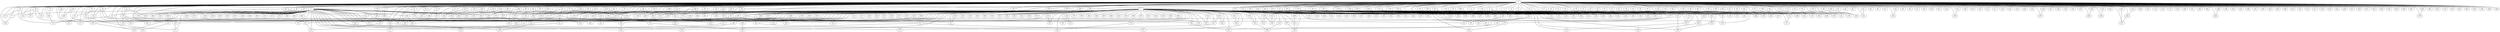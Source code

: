 
graph graphname {
    0 -- 1
0 -- 2
0 -- 3
0 -- 4
0 -- 5
0 -- 6
0 -- 7
0 -- 8
0 -- 9
0 -- 10
0 -- 11
0 -- 12
0 -- 13
0 -- 14
0 -- 15
0 -- 16
0 -- 17
0 -- 18
0 -- 19
0 -- 20
0 -- 21
0 -- 22
0 -- 23
0 -- 24
0 -- 25
0 -- 26
0 -- 27
0 -- 28
0 -- 29
0 -- 30
0 -- 31
0 -- 32
0 -- 33
0 -- 34
0 -- 35
0 -- 36
0 -- 37
0 -- 38
0 -- 39
0 -- 40
0 -- 41
0 -- 42
0 -- 43
0 -- 44
0 -- 45
0 -- 46
0 -- 47
0 -- 48
0 -- 49
0 -- 50
0 -- 51
0 -- 52
0 -- 53
0 -- 54
0 -- 55
0 -- 56
0 -- 57
0 -- 58
0 -- 59
0 -- 60
0 -- 61
0 -- 62
0 -- 63
0 -- 64
0 -- 65
0 -- 66
0 -- 67
0 -- 68
0 -- 69
0 -- 70
0 -- 71
0 -- 72
0 -- 73
0 -- 74
0 -- 75
0 -- 76
0 -- 77
0 -- 78
0 -- 79
0 -- 80
0 -- 81
0 -- 82
0 -- 83
0 -- 84
0 -- 85
0 -- 86
0 -- 87
0 -- 88
0 -- 89
0 -- 90
0 -- 91
0 -- 92
0 -- 93
0 -- 94
0 -- 95
0 -- 96
0 -- 97
0 -- 98
0 -- 99
0 -- 100
0 -- 101
0 -- 102
0 -- 103
0 -- 104
0 -- 105
0 -- 106
0 -- 107
0 -- 108
0 -- 109
0 -- 110
0 -- 111
0 -- 112
0 -- 113
0 -- 114
0 -- 115
0 -- 116
0 -- 117
0 -- 118
0 -- 119
0 -- 120
0 -- 121
0 -- 122
0 -- 123
0 -- 124
0 -- 125
0 -- 126
0 -- 127
0 -- 128
0 -- 129
0 -- 130
0 -- 131
0 -- 132
0 -- 133
0 -- 134
0 -- 135
0 -- 136
0 -- 137
0 -- 138
0 -- 139
0 -- 140
0 -- 141
0 -- 142
0 -- 143
0 -- 144
0 -- 145
0 -- 146
0 -- 147
0 -- 148
0 -- 149
0 -- 150
0 -- 151
0 -- 152
0 -- 153
0 -- 154
0 -- 155
0 -- 156
0 -- 157
0 -- 158
0 -- 159
0 -- 160
0 -- 161
0 -- 162
0 -- 163
0 -- 164
0 -- 165
0 -- 166
0 -- 167
0 -- 168
0 -- 169
0 -- 170
0 -- 171
0 -- 172
0 -- 173
0 -- 174
0 -- 175
0 -- 176
0 -- 177
0 -- 178
0 -- 179
0 -- 180
0 -- 181
0 -- 182
0 -- 183
0 -- 184
0 -- 185
0 -- 186
0 -- 187
0 -- 188
0 -- 189
0 -- 190
0 -- 191
0 -- 192
0 -- 193
0 -- 194
0 -- 195
0 -- 196
0 -- 197
0 -- 198
0 -- 199
0 -- 200
0 -- 201
0 -- 202
0 -- 203
0 -- 204
0 -- 205
0 -- 206
0 -- 207
0 -- 208
0 -- 209
0 -- 210
0 -- 211
0 -- 212
0 -- 213
0 -- 214
0 -- 215
0 -- 216
0 -- 217
0 -- 218
0 -- 219
0 -- 220
0 -- 221
0 -- 222
0 -- 223
0 -- 224
0 -- 225
0 -- 226
0 -- 227
0 -- 228
0 -- 229
0 -- 230
0 -- 231
0 -- 232
0 -- 233
0 -- 234
0 -- 235
0 -- 236
0 -- 237
0 -- 238
0 -- 239
0 -- 240
0 -- 241
0 -- 242
0 -- 243
0 -- 244
0 -- 245
0 -- 246
0 -- 247
0 -- 248
0 -- 249
0 -- 250
0 -- 251
0 -- 252
0 -- 253
0 -- 254
0 -- 255
0 -- 256
0 -- 257
0 -- 258
0 -- 259
0 -- 260
0 -- 261
0 -- 262
0 -- 263
0 -- 264
0 -- 265
0 -- 266
0 -- 267
0 -- 268
0 -- 269
0 -- 270
0 -- 271
0 -- 272
0 -- 273
0 -- 274
0 -- 275
0 -- 276
0 -- 277
0 -- 278
0 -- 279
0 -- 280
0 -- 281
0 -- 282
0 -- 283
0 -- 284
0 -- 285
0 -- 286
0 -- 287
0 -- 288
0 -- 289
1 -- 290
1 -- 291
1 -- 292
1 -- 293
1 -- 294
1 -- 295
1 -- 296
1 -- 297
1 -- 298
1 -- 299
1 -- 300
1 -- 301
1 -- 302
1 -- 303
1 -- 304
1 -- 305
1 -- 306
1 -- 307
1 -- 308
1 -- 309
1 -- 310
1 -- 311
1 -- 312
1 -- 313
1 -- 314
1 -- 315
1 -- 316
1 -- 317
1 -- 318
1 -- 319
1 -- 320
1 -- 321
1 -- 322
1 -- 323
1 -- 324
1 -- 325
1 -- 326
1 -- 327
1 -- 328
1 -- 329
1 -- 330
1 -- 331
1 -- 332
1 -- 333
1 -- 334
1 -- 335
1 -- 336
1 -- 337
1 -- 338
1 -- 339
1 -- 340
1 -- 341
1 -- 342
1 -- 343
1 -- 344
1 -- 345
1 -- 346
1 -- 347
1 -- 348
1 -- 349
1 -- 350
1 -- 351
1 -- 352
1 -- 353
1 -- 354
1 -- 355
1 -- 356
1 -- 357
1 -- 358
1 -- 359
1 -- 360
1 -- 361
1 -- 362
1 -- 363
1 -- 364
1 -- 365
1 -- 366
1 -- 367
1 -- 368
1 -- 369
1 -- 370
1 -- 371
1 -- 372
1 -- 373
1 -- 374
1 -- 375
1 -- 376
1 -- 377
1 -- 378
1 -- 379
1 -- 380
1 -- 381
1 -- 382
1 -- 383
1 -- 384
1 -- 385
1 -- 386
1 -- 387
1 -- 388
1 -- 389
1 -- 390
1 -- 391
1 -- 392
1 -- 393
1 -- 394
1 -- 395
1 -- 396
1 -- 397
1 -- 398
1 -- 399
1 -- 400
1 -- 401
1 -- 402
1 -- 403
1 -- 404
1 -- 405
1 -- 406
1 -- 407
1 -- 408
1 -- 409
1 -- 410
1 -- 411
1 -- 412
1 -- 413
1 -- 414
1 -- 415
1 -- 416
1 -- 417
1 -- 418
1 -- 419
1 -- 420
1 -- 421
1 -- 422
1 -- 423
1 -- 424
1 -- 425
1 -- 426
1 -- 427
1 -- 428
1 -- 429
1 -- 430
1 -- 431
1 -- 432
1 -- 433
1 -- 434
1 -- 435
1 -- 436
1 -- 437
1 -- 438
1 -- 439
1 -- 440
1 -- 441
1 -- 442
1 -- 443
1 -- 444
1 -- 445
1 -- 446
1 -- 447
1 -- 448
1 -- 449
1 -- 450
1 -- 451
1 -- 452
1 -- 111
2 -- 453
2 -- 454
2 -- 455
2 -- 456
2 -- 457
2 -- 458
2 -- 459
2 -- 460
2 -- 461
2 -- 462
2 -- 463
2 -- 464
2 -- 465
2 -- 466
2 -- 467
2 -- 468
2 -- 469
2 -- 470
2 -- 471
2 -- 472
2 -- 473
2 -- 474
2 -- 475
2 -- 476
2 -- 477
2 -- 478
2 -- 479
2 -- 480
2 -- 481
2 -- 482
2 -- 483
2 -- 484
2 -- 485
2 -- 486
2 -- 487
2 -- 488
2 -- 489
2 -- 490
2 -- 491
2 -- 492
2 -- 493
2 -- 494
2 -- 495
2 -- 496
2 -- 497
2 -- 498
2 -- 499
2 -- 437
2 -- 24
4 -- 158
4 -- 247
7 -- 488
8 -- 482
10 -- 142
11 -- 208
14 -- 468
14 -- 257
16 -- 251
18 -- 329
18 -- 354
20 -- 417
20 -- 201
21 -- 115
21 -- 498
22 -- 138
22 -- 469
24 -- 316
25 -- 91
25 -- 340
25 -- 132
25 -- 332
25 -- 470
26 -- 322
26 -- 232
28 -- 233
29 -- 461
30 -- 140
32 -- 438
38 -- 293
39 -- 46
39 -- 344
39 -- 141
39 -- 71
40 -- 230
40 -- 321
41 -- 149
41 -- 129
42 -- 116
45 -- 154
47 -- 238
48 -- 429
48 -- 285
51 -- 291
51 -- 409
52 -- 62
52 -- 207
53 -- 417
54 -- 455
54 -- 233
55 -- 269
56 -- 367
57 -- 352
57 -- 88
59 -- 104
62 -- 304
62 -- 273
62 -- 351
64 -- 158
64 -- 168
65 -- 314
65 -- 139
67 -- 255
68 -- 230
70 -- 113
70 -- 232
70 -- 316
71 -- 264
72 -- 121
73 -- 84
75 -- 194
77 -- 391
77 -- 490
77 -- 111
79 -- 176
80 -- 228
82 -- 152
83 -- 268
87 -- 211
88 -- 342
91 -- 161
92 -- 225
94 -- 224
99 -- 424
99 -- 216
99 -- 400
103 -- 186
104 -- 109
104 -- 367
105 -- 245
108 -- 178
108 -- 239
108 -- 448
109 -- 471
111 -- 244
114 -- 468
114 -- 230
115 -- 312
118 -- 356
119 -- 478
119 -- 372
121 -- 471
121 -- 384
123 -- 400
124 -- 337
124 -- 434
124 -- 262
127 -- 260
127 -- 450
127 -- 496
128 -- 345
129 -- 341
129 -- 234
129 -- 300
130 -- 336
131 -- 388
131 -- 309
133 -- 268
133 -- 201
133 -- 342
135 -- 430
136 -- 280
136 -- 384
137 -- 480
138 -- 340
138 -- 380
138 -- 344
138 -- 483
140 -- 401
142 -- 151
143 -- 293
144 -- 171
145 -- 187
146 -- 454
152 -- 293
156 -- 248
157 -- 236
159 -- 381
160 -- 432
160 -- 185
163 -- 200
164 -- 323
164 -- 454
165 -- 255
166 -- 497
166 -- 376
167 -- 279
171 -- 250
173 -- 465
174 -- 444
174 -- 240
178 -- 307
183 -- 475
185 -- 258
188 -- 202
192 -- 486
193 -- 417
194 -- 316
195 -- 437
198 -- 464
200 -- 279
205 -- 228
206 -- 290
207 -- 418
207 -- 462
213 -- 482
214 -- 485
214 -- 415
216 -- 381
216 -- 347
220 -- 273
221 -- 303
222 -- 363
225 -- 424
226 -- 477
227 -- 446
227 -- 293
227 -- 271
233 -- 390
233 -- 495
234 -- 263
238 -- 347
241 -- 336
241 -- 452
242 -- 250
245 -- 284
246 -- 409
250 -- 374
252 -- 368
253 -- 411
258 -- 449
265 -- 278
266 -- 268
272 -- 414
274 -- 277
277 -- 375
284 -- 399
287 -- 302
299 -- 470
300 -- 401
301 -- 366
303 -- 324
303 -- 343
305 -- 412
305 -- 398
309 -- 424
310 -- 398
312 -- 477
314 -- 449
315 -- 486
319 -- 411
323 -- 356
323 -- 452
325 -- 361
326 -- 353
328 -- 367
328 -- 332
331 -- 365
334 -- 490
336 -- 410
341 -- 459
346 -- 498
351 -- 357
351 -- 484
354 -- 479
358 -- 465
369 -- 492
371 -- 464
373 -- 393
375 -- 422
378 -- 436
380 -- 430
381 -- 436
383 -- 431
383 -- 406
384 -- 458
385 -- 443
393 -- 486
395 -- 437
407 -- 445
419 -- 491
424 -- 464
431 -- 476
437 -- 475
443 -- 445
450 -- 462
465 -- 492

}
